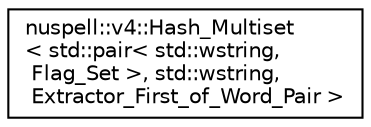 digraph "Graphical Class Hierarchy"
{
 // LATEX_PDF_SIZE
  edge [fontname="Helvetica",fontsize="10",labelfontname="Helvetica",labelfontsize="10"];
  node [fontname="Helvetica",fontsize="10",shape=record];
  rankdir="LR";
  Node0 [label="nuspell::v4::Hash_Multiset\l\< std::pair\< std::wstring,\l Flag_Set \>, std::wstring,\l Extractor_First_of_Word_Pair \>",height=0.2,width=0.4,color="black", fillcolor="white", style="filled",URL="$classnuspell_1_1v4_1_1_hash___multiset.html",tooltip=" "];
}
